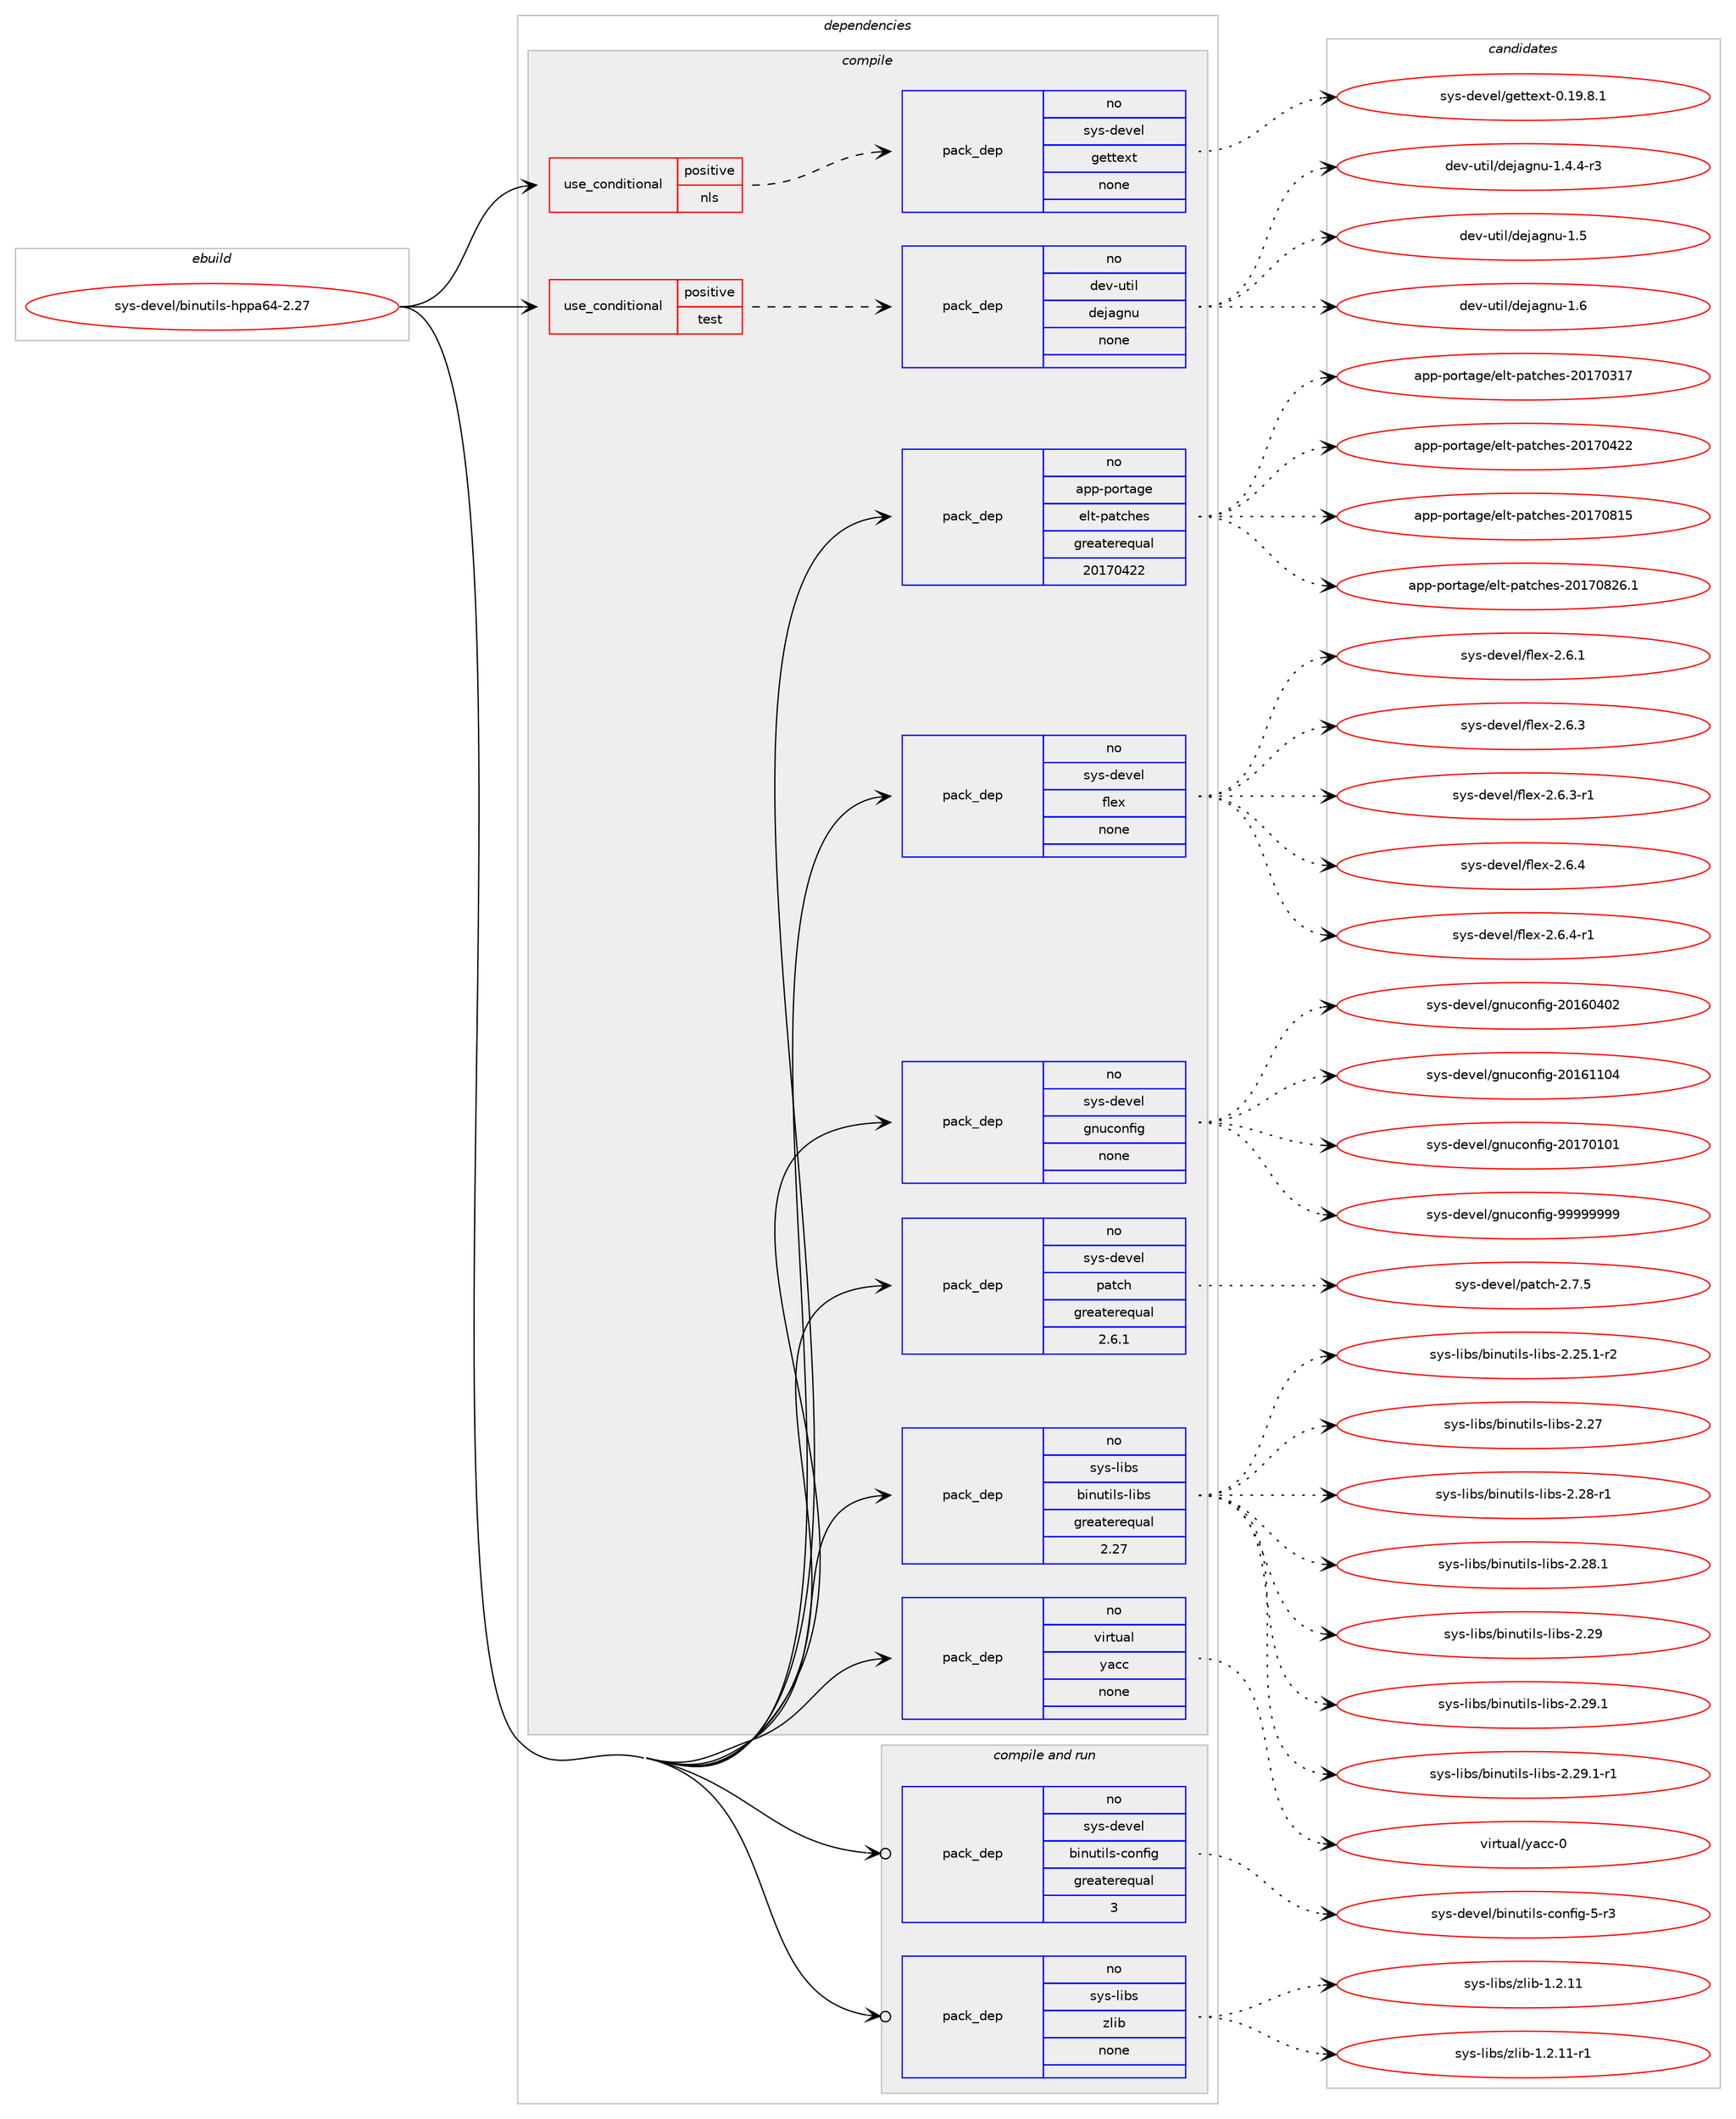 digraph prolog {

# *************
# Graph options
# *************

newrank=true;
concentrate=true;
compound=true;
graph [rankdir=LR,fontname=Helvetica,fontsize=10,ranksep=1.5];#, ranksep=2.5, nodesep=0.2];
edge  [arrowhead=vee];
node  [fontname=Helvetica,fontsize=10];

# **********
# The ebuild
# **********

subgraph cluster_leftcol {
color=gray;
rank=same;
label=<<i>ebuild</i>>;
id [label="sys-devel/binutils-hppa64-2.27", color=red, width=4, href="../sys-devel/binutils-hppa64-2.27.svg"];
}

# ****************
# The dependencies
# ****************

subgraph cluster_midcol {
color=gray;
label=<<i>dependencies</i>>;
subgraph cluster_compile {
fillcolor="#eeeeee";
style=filled;
label=<<i>compile</i>>;
subgraph cond115856 {
dependency483354 [label=<<TABLE BORDER="0" CELLBORDER="1" CELLSPACING="0" CELLPADDING="4"><TR><TD ROWSPAN="3" CELLPADDING="10">use_conditional</TD></TR><TR><TD>positive</TD></TR><TR><TD>nls</TD></TR></TABLE>>, shape=none, color=red];
subgraph pack359069 {
dependency483355 [label=<<TABLE BORDER="0" CELLBORDER="1" CELLSPACING="0" CELLPADDING="4" WIDTH="220"><TR><TD ROWSPAN="6" CELLPADDING="30">pack_dep</TD></TR><TR><TD WIDTH="110">no</TD></TR><TR><TD>sys-devel</TD></TR><TR><TD>gettext</TD></TR><TR><TD>none</TD></TR><TR><TD></TD></TR></TABLE>>, shape=none, color=blue];
}
dependency483354:e -> dependency483355:w [weight=20,style="dashed",arrowhead="vee"];
}
id:e -> dependency483354:w [weight=20,style="solid",arrowhead="vee"];
subgraph cond115857 {
dependency483356 [label=<<TABLE BORDER="0" CELLBORDER="1" CELLSPACING="0" CELLPADDING="4"><TR><TD ROWSPAN="3" CELLPADDING="10">use_conditional</TD></TR><TR><TD>positive</TD></TR><TR><TD>test</TD></TR></TABLE>>, shape=none, color=red];
subgraph pack359070 {
dependency483357 [label=<<TABLE BORDER="0" CELLBORDER="1" CELLSPACING="0" CELLPADDING="4" WIDTH="220"><TR><TD ROWSPAN="6" CELLPADDING="30">pack_dep</TD></TR><TR><TD WIDTH="110">no</TD></TR><TR><TD>dev-util</TD></TR><TR><TD>dejagnu</TD></TR><TR><TD>none</TD></TR><TR><TD></TD></TR></TABLE>>, shape=none, color=blue];
}
dependency483356:e -> dependency483357:w [weight=20,style="dashed",arrowhead="vee"];
}
id:e -> dependency483356:w [weight=20,style="solid",arrowhead="vee"];
subgraph pack359071 {
dependency483358 [label=<<TABLE BORDER="0" CELLBORDER="1" CELLSPACING="0" CELLPADDING="4" WIDTH="220"><TR><TD ROWSPAN="6" CELLPADDING="30">pack_dep</TD></TR><TR><TD WIDTH="110">no</TD></TR><TR><TD>app-portage</TD></TR><TR><TD>elt-patches</TD></TR><TR><TD>greaterequal</TD></TR><TR><TD>20170422</TD></TR></TABLE>>, shape=none, color=blue];
}
id:e -> dependency483358:w [weight=20,style="solid",arrowhead="vee"];
subgraph pack359072 {
dependency483359 [label=<<TABLE BORDER="0" CELLBORDER="1" CELLSPACING="0" CELLPADDING="4" WIDTH="220"><TR><TD ROWSPAN="6" CELLPADDING="30">pack_dep</TD></TR><TR><TD WIDTH="110">no</TD></TR><TR><TD>sys-devel</TD></TR><TR><TD>flex</TD></TR><TR><TD>none</TD></TR><TR><TD></TD></TR></TABLE>>, shape=none, color=blue];
}
id:e -> dependency483359:w [weight=20,style="solid",arrowhead="vee"];
subgraph pack359073 {
dependency483360 [label=<<TABLE BORDER="0" CELLBORDER="1" CELLSPACING="0" CELLPADDING="4" WIDTH="220"><TR><TD ROWSPAN="6" CELLPADDING="30">pack_dep</TD></TR><TR><TD WIDTH="110">no</TD></TR><TR><TD>sys-devel</TD></TR><TR><TD>gnuconfig</TD></TR><TR><TD>none</TD></TR><TR><TD></TD></TR></TABLE>>, shape=none, color=blue];
}
id:e -> dependency483360:w [weight=20,style="solid",arrowhead="vee"];
subgraph pack359074 {
dependency483361 [label=<<TABLE BORDER="0" CELLBORDER="1" CELLSPACING="0" CELLPADDING="4" WIDTH="220"><TR><TD ROWSPAN="6" CELLPADDING="30">pack_dep</TD></TR><TR><TD WIDTH="110">no</TD></TR><TR><TD>sys-devel</TD></TR><TR><TD>patch</TD></TR><TR><TD>greaterequal</TD></TR><TR><TD>2.6.1</TD></TR></TABLE>>, shape=none, color=blue];
}
id:e -> dependency483361:w [weight=20,style="solid",arrowhead="vee"];
subgraph pack359075 {
dependency483362 [label=<<TABLE BORDER="0" CELLBORDER="1" CELLSPACING="0" CELLPADDING="4" WIDTH="220"><TR><TD ROWSPAN="6" CELLPADDING="30">pack_dep</TD></TR><TR><TD WIDTH="110">no</TD></TR><TR><TD>sys-libs</TD></TR><TR><TD>binutils-libs</TD></TR><TR><TD>greaterequal</TD></TR><TR><TD>2.27</TD></TR></TABLE>>, shape=none, color=blue];
}
id:e -> dependency483362:w [weight=20,style="solid",arrowhead="vee"];
subgraph pack359076 {
dependency483363 [label=<<TABLE BORDER="0" CELLBORDER="1" CELLSPACING="0" CELLPADDING="4" WIDTH="220"><TR><TD ROWSPAN="6" CELLPADDING="30">pack_dep</TD></TR><TR><TD WIDTH="110">no</TD></TR><TR><TD>virtual</TD></TR><TR><TD>yacc</TD></TR><TR><TD>none</TD></TR><TR><TD></TD></TR></TABLE>>, shape=none, color=blue];
}
id:e -> dependency483363:w [weight=20,style="solid",arrowhead="vee"];
}
subgraph cluster_compileandrun {
fillcolor="#eeeeee";
style=filled;
label=<<i>compile and run</i>>;
subgraph pack359077 {
dependency483364 [label=<<TABLE BORDER="0" CELLBORDER="1" CELLSPACING="0" CELLPADDING="4" WIDTH="220"><TR><TD ROWSPAN="6" CELLPADDING="30">pack_dep</TD></TR><TR><TD WIDTH="110">no</TD></TR><TR><TD>sys-devel</TD></TR><TR><TD>binutils-config</TD></TR><TR><TD>greaterequal</TD></TR><TR><TD>3</TD></TR></TABLE>>, shape=none, color=blue];
}
id:e -> dependency483364:w [weight=20,style="solid",arrowhead="odotvee"];
subgraph pack359078 {
dependency483365 [label=<<TABLE BORDER="0" CELLBORDER="1" CELLSPACING="0" CELLPADDING="4" WIDTH="220"><TR><TD ROWSPAN="6" CELLPADDING="30">pack_dep</TD></TR><TR><TD WIDTH="110">no</TD></TR><TR><TD>sys-libs</TD></TR><TR><TD>zlib</TD></TR><TR><TD>none</TD></TR><TR><TD></TD></TR></TABLE>>, shape=none, color=blue];
}
id:e -> dependency483365:w [weight=20,style="solid",arrowhead="odotvee"];
}
subgraph cluster_run {
fillcolor="#eeeeee";
style=filled;
label=<<i>run</i>>;
}
}

# **************
# The candidates
# **************

subgraph cluster_choices {
rank=same;
color=gray;
label=<<i>candidates</i>>;

subgraph choice359069 {
color=black;
nodesep=1;
choice1151211154510010111810110847103101116116101120116454846495746564649 [label="sys-devel/gettext-0.19.8.1", color=red, width=4,href="../sys-devel/gettext-0.19.8.1.svg"];
dependency483355:e -> choice1151211154510010111810110847103101116116101120116454846495746564649:w [style=dotted,weight="100"];
}
subgraph choice359070 {
color=black;
nodesep=1;
choice1001011184511711610510847100101106971031101174549465246524511451 [label="dev-util/dejagnu-1.4.4-r3", color=red, width=4,href="../dev-util/dejagnu-1.4.4-r3.svg"];
choice10010111845117116105108471001011069710311011745494653 [label="dev-util/dejagnu-1.5", color=red, width=4,href="../dev-util/dejagnu-1.5.svg"];
choice10010111845117116105108471001011069710311011745494654 [label="dev-util/dejagnu-1.6", color=red, width=4,href="../dev-util/dejagnu-1.6.svg"];
dependency483357:e -> choice1001011184511711610510847100101106971031101174549465246524511451:w [style=dotted,weight="100"];
dependency483357:e -> choice10010111845117116105108471001011069710311011745494653:w [style=dotted,weight="100"];
dependency483357:e -> choice10010111845117116105108471001011069710311011745494654:w [style=dotted,weight="100"];
}
subgraph choice359071 {
color=black;
nodesep=1;
choice97112112451121111141169710310147101108116451129711699104101115455048495548514955 [label="app-portage/elt-patches-20170317", color=red, width=4,href="../app-portage/elt-patches-20170317.svg"];
choice97112112451121111141169710310147101108116451129711699104101115455048495548525050 [label="app-portage/elt-patches-20170422", color=red, width=4,href="../app-portage/elt-patches-20170422.svg"];
choice97112112451121111141169710310147101108116451129711699104101115455048495548564953 [label="app-portage/elt-patches-20170815", color=red, width=4,href="../app-portage/elt-patches-20170815.svg"];
choice971121124511211111411697103101471011081164511297116991041011154550484955485650544649 [label="app-portage/elt-patches-20170826.1", color=red, width=4,href="../app-portage/elt-patches-20170826.1.svg"];
dependency483358:e -> choice97112112451121111141169710310147101108116451129711699104101115455048495548514955:w [style=dotted,weight="100"];
dependency483358:e -> choice97112112451121111141169710310147101108116451129711699104101115455048495548525050:w [style=dotted,weight="100"];
dependency483358:e -> choice97112112451121111141169710310147101108116451129711699104101115455048495548564953:w [style=dotted,weight="100"];
dependency483358:e -> choice971121124511211111411697103101471011081164511297116991041011154550484955485650544649:w [style=dotted,weight="100"];
}
subgraph choice359072 {
color=black;
nodesep=1;
choice1151211154510010111810110847102108101120455046544649 [label="sys-devel/flex-2.6.1", color=red, width=4,href="../sys-devel/flex-2.6.1.svg"];
choice1151211154510010111810110847102108101120455046544651 [label="sys-devel/flex-2.6.3", color=red, width=4,href="../sys-devel/flex-2.6.3.svg"];
choice11512111545100101118101108471021081011204550465446514511449 [label="sys-devel/flex-2.6.3-r1", color=red, width=4,href="../sys-devel/flex-2.6.3-r1.svg"];
choice1151211154510010111810110847102108101120455046544652 [label="sys-devel/flex-2.6.4", color=red, width=4,href="../sys-devel/flex-2.6.4.svg"];
choice11512111545100101118101108471021081011204550465446524511449 [label="sys-devel/flex-2.6.4-r1", color=red, width=4,href="../sys-devel/flex-2.6.4-r1.svg"];
dependency483359:e -> choice1151211154510010111810110847102108101120455046544649:w [style=dotted,weight="100"];
dependency483359:e -> choice1151211154510010111810110847102108101120455046544651:w [style=dotted,weight="100"];
dependency483359:e -> choice11512111545100101118101108471021081011204550465446514511449:w [style=dotted,weight="100"];
dependency483359:e -> choice1151211154510010111810110847102108101120455046544652:w [style=dotted,weight="100"];
dependency483359:e -> choice11512111545100101118101108471021081011204550465446524511449:w [style=dotted,weight="100"];
}
subgraph choice359073 {
color=black;
nodesep=1;
choice115121115451001011181011084710311011799111110102105103455048495448524850 [label="sys-devel/gnuconfig-20160402", color=red, width=4,href="../sys-devel/gnuconfig-20160402.svg"];
choice115121115451001011181011084710311011799111110102105103455048495449494852 [label="sys-devel/gnuconfig-20161104", color=red, width=4,href="../sys-devel/gnuconfig-20161104.svg"];
choice115121115451001011181011084710311011799111110102105103455048495548494849 [label="sys-devel/gnuconfig-20170101", color=red, width=4,href="../sys-devel/gnuconfig-20170101.svg"];
choice115121115451001011181011084710311011799111110102105103455757575757575757 [label="sys-devel/gnuconfig-99999999", color=red, width=4,href="../sys-devel/gnuconfig-99999999.svg"];
dependency483360:e -> choice115121115451001011181011084710311011799111110102105103455048495448524850:w [style=dotted,weight="100"];
dependency483360:e -> choice115121115451001011181011084710311011799111110102105103455048495449494852:w [style=dotted,weight="100"];
dependency483360:e -> choice115121115451001011181011084710311011799111110102105103455048495548494849:w [style=dotted,weight="100"];
dependency483360:e -> choice115121115451001011181011084710311011799111110102105103455757575757575757:w [style=dotted,weight="100"];
}
subgraph choice359074 {
color=black;
nodesep=1;
choice11512111545100101118101108471129711699104455046554653 [label="sys-devel/patch-2.7.5", color=red, width=4,href="../sys-devel/patch-2.7.5.svg"];
dependency483361:e -> choice11512111545100101118101108471129711699104455046554653:w [style=dotted,weight="100"];
}
subgraph choice359075 {
color=black;
nodesep=1;
choice115121115451081059811547981051101171161051081154510810598115455046505346494511450 [label="sys-libs/binutils-libs-2.25.1-r2", color=red, width=4,href="../sys-libs/binutils-libs-2.25.1-r2.svg"];
choice1151211154510810598115479810511011711610510811545108105981154550465055 [label="sys-libs/binutils-libs-2.27", color=red, width=4,href="../sys-libs/binutils-libs-2.27.svg"];
choice11512111545108105981154798105110117116105108115451081059811545504650564511449 [label="sys-libs/binutils-libs-2.28-r1", color=red, width=4,href="../sys-libs/binutils-libs-2.28-r1.svg"];
choice11512111545108105981154798105110117116105108115451081059811545504650564649 [label="sys-libs/binutils-libs-2.28.1", color=red, width=4,href="../sys-libs/binutils-libs-2.28.1.svg"];
choice1151211154510810598115479810511011711610510811545108105981154550465057 [label="sys-libs/binutils-libs-2.29", color=red, width=4,href="../sys-libs/binutils-libs-2.29.svg"];
choice11512111545108105981154798105110117116105108115451081059811545504650574649 [label="sys-libs/binutils-libs-2.29.1", color=red, width=4,href="../sys-libs/binutils-libs-2.29.1.svg"];
choice115121115451081059811547981051101171161051081154510810598115455046505746494511449 [label="sys-libs/binutils-libs-2.29.1-r1", color=red, width=4,href="../sys-libs/binutils-libs-2.29.1-r1.svg"];
dependency483362:e -> choice115121115451081059811547981051101171161051081154510810598115455046505346494511450:w [style=dotted,weight="100"];
dependency483362:e -> choice1151211154510810598115479810511011711610510811545108105981154550465055:w [style=dotted,weight="100"];
dependency483362:e -> choice11512111545108105981154798105110117116105108115451081059811545504650564511449:w [style=dotted,weight="100"];
dependency483362:e -> choice11512111545108105981154798105110117116105108115451081059811545504650564649:w [style=dotted,weight="100"];
dependency483362:e -> choice1151211154510810598115479810511011711610510811545108105981154550465057:w [style=dotted,weight="100"];
dependency483362:e -> choice11512111545108105981154798105110117116105108115451081059811545504650574649:w [style=dotted,weight="100"];
dependency483362:e -> choice115121115451081059811547981051101171161051081154510810598115455046505746494511449:w [style=dotted,weight="100"];
}
subgraph choice359076 {
color=black;
nodesep=1;
choice11810511411611797108471219799994548 [label="virtual/yacc-0", color=red, width=4,href="../virtual/yacc-0.svg"];
dependency483363:e -> choice11810511411611797108471219799994548:w [style=dotted,weight="100"];
}
subgraph choice359077 {
color=black;
nodesep=1;
choice115121115451001011181011084798105110117116105108115459911111010210510345534511451 [label="sys-devel/binutils-config-5-r3", color=red, width=4,href="../sys-devel/binutils-config-5-r3.svg"];
dependency483364:e -> choice115121115451001011181011084798105110117116105108115459911111010210510345534511451:w [style=dotted,weight="100"];
}
subgraph choice359078 {
color=black;
nodesep=1;
choice1151211154510810598115471221081059845494650464949 [label="sys-libs/zlib-1.2.11", color=red, width=4,href="../sys-libs/zlib-1.2.11.svg"];
choice11512111545108105981154712210810598454946504649494511449 [label="sys-libs/zlib-1.2.11-r1", color=red, width=4,href="../sys-libs/zlib-1.2.11-r1.svg"];
dependency483365:e -> choice1151211154510810598115471221081059845494650464949:w [style=dotted,weight="100"];
dependency483365:e -> choice11512111545108105981154712210810598454946504649494511449:w [style=dotted,weight="100"];
}
}

}
